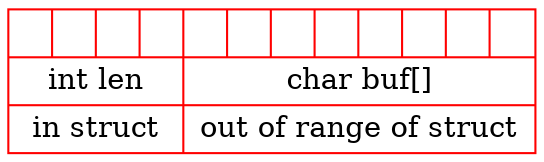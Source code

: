 digraph structs {
    node [shape=record];
    struct1 [label="{{|||}|int len|in struct}|{{|||||||}|{<pointer> char buf[]}|out of range of struct}" color="red"];
    //struct2 [label="{{||<m>||||||||}|{memory}}"]
    //struct2 [label="{{|||}|int len}|{{}|{buf}}"];
    //struct1:pointer -> struct2:m
}